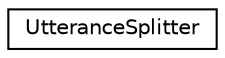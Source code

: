 digraph "Graphical Class Hierarchy"
{
  edge [fontname="Helvetica",fontsize="10",labelfontname="Helvetica",labelfontsize="10"];
  node [fontname="Helvetica",fontsize="10",shape=record];
  rankdir="LR";
  Node0 [label="UtteranceSplitter",height=0.2,width=0.4,color="black", fillcolor="white", style="filled",URL="$classkaldi_1_1nnet3_1_1UtteranceSplitter.html"];
}
